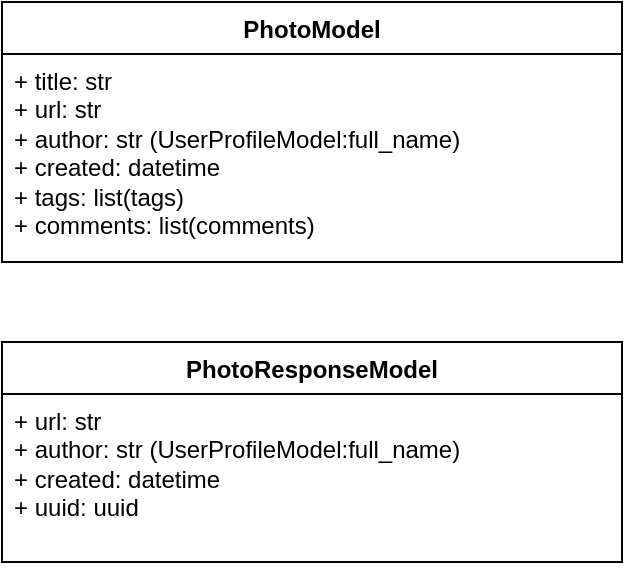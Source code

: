 <mxfile version="23.0.2" type="device">
  <diagram name="Сторінка-1" id="S0tByGaFXRuuO4umK6PD">
    <mxGraphModel dx="1050" dy="621" grid="1" gridSize="10" guides="1" tooltips="1" connect="1" arrows="1" fold="1" page="1" pageScale="1" pageWidth="827" pageHeight="1169" math="0" shadow="0">
      <root>
        <mxCell id="0" />
        <mxCell id="1" parent="0" />
        <mxCell id="Yvt8ybKCOAY-sS4ezBiP-1" value="PhotoModel" style="swimlane;fontStyle=1;align=center;verticalAlign=top;childLayout=stackLayout;horizontal=1;startSize=26;horizontalStack=0;resizeParent=1;resizeParentMax=0;resizeLast=0;collapsible=1;marginBottom=0;whiteSpace=wrap;html=1;" vertex="1" parent="1">
          <mxGeometry x="80" y="40" width="310" height="130" as="geometry" />
        </mxCell>
        <mxCell id="Yvt8ybKCOAY-sS4ezBiP-2" value="+ title: str&lt;br&gt;+ url: str&lt;br&gt;+ author: str (UserProfileModel:full_name)&lt;br&gt;+ created: datetime&lt;br&gt;+ tags: list(tags)&lt;br&gt;+ comments: list(comments)" style="text;strokeColor=none;fillColor=none;align=left;verticalAlign=top;spacingLeft=4;spacingRight=4;overflow=hidden;rotatable=0;points=[[0,0.5],[1,0.5]];portConstraint=eastwest;whiteSpace=wrap;html=1;" vertex="1" parent="Yvt8ybKCOAY-sS4ezBiP-1">
          <mxGeometry y="26" width="310" height="104" as="geometry" />
        </mxCell>
        <mxCell id="Yvt8ybKCOAY-sS4ezBiP-10" value="PhotoResponseModel" style="swimlane;fontStyle=1;align=center;verticalAlign=top;childLayout=stackLayout;horizontal=1;startSize=26;horizontalStack=0;resizeParent=1;resizeParentMax=0;resizeLast=0;collapsible=1;marginBottom=0;whiteSpace=wrap;html=1;" vertex="1" parent="1">
          <mxGeometry x="80" y="210" width="310" height="110" as="geometry" />
        </mxCell>
        <mxCell id="Yvt8ybKCOAY-sS4ezBiP-11" value="+ url: str&lt;br&gt;+ author: str (UserProfileModel:full_name)&lt;br&gt;+ created: datetime&lt;br&gt;+ uuid: uuid" style="text;strokeColor=none;fillColor=none;align=left;verticalAlign=top;spacingLeft=4;spacingRight=4;overflow=hidden;rotatable=0;points=[[0,0.5],[1,0.5]];portConstraint=eastwest;whiteSpace=wrap;html=1;" vertex="1" parent="Yvt8ybKCOAY-sS4ezBiP-10">
          <mxGeometry y="26" width="310" height="84" as="geometry" />
        </mxCell>
      </root>
    </mxGraphModel>
  </diagram>
</mxfile>
